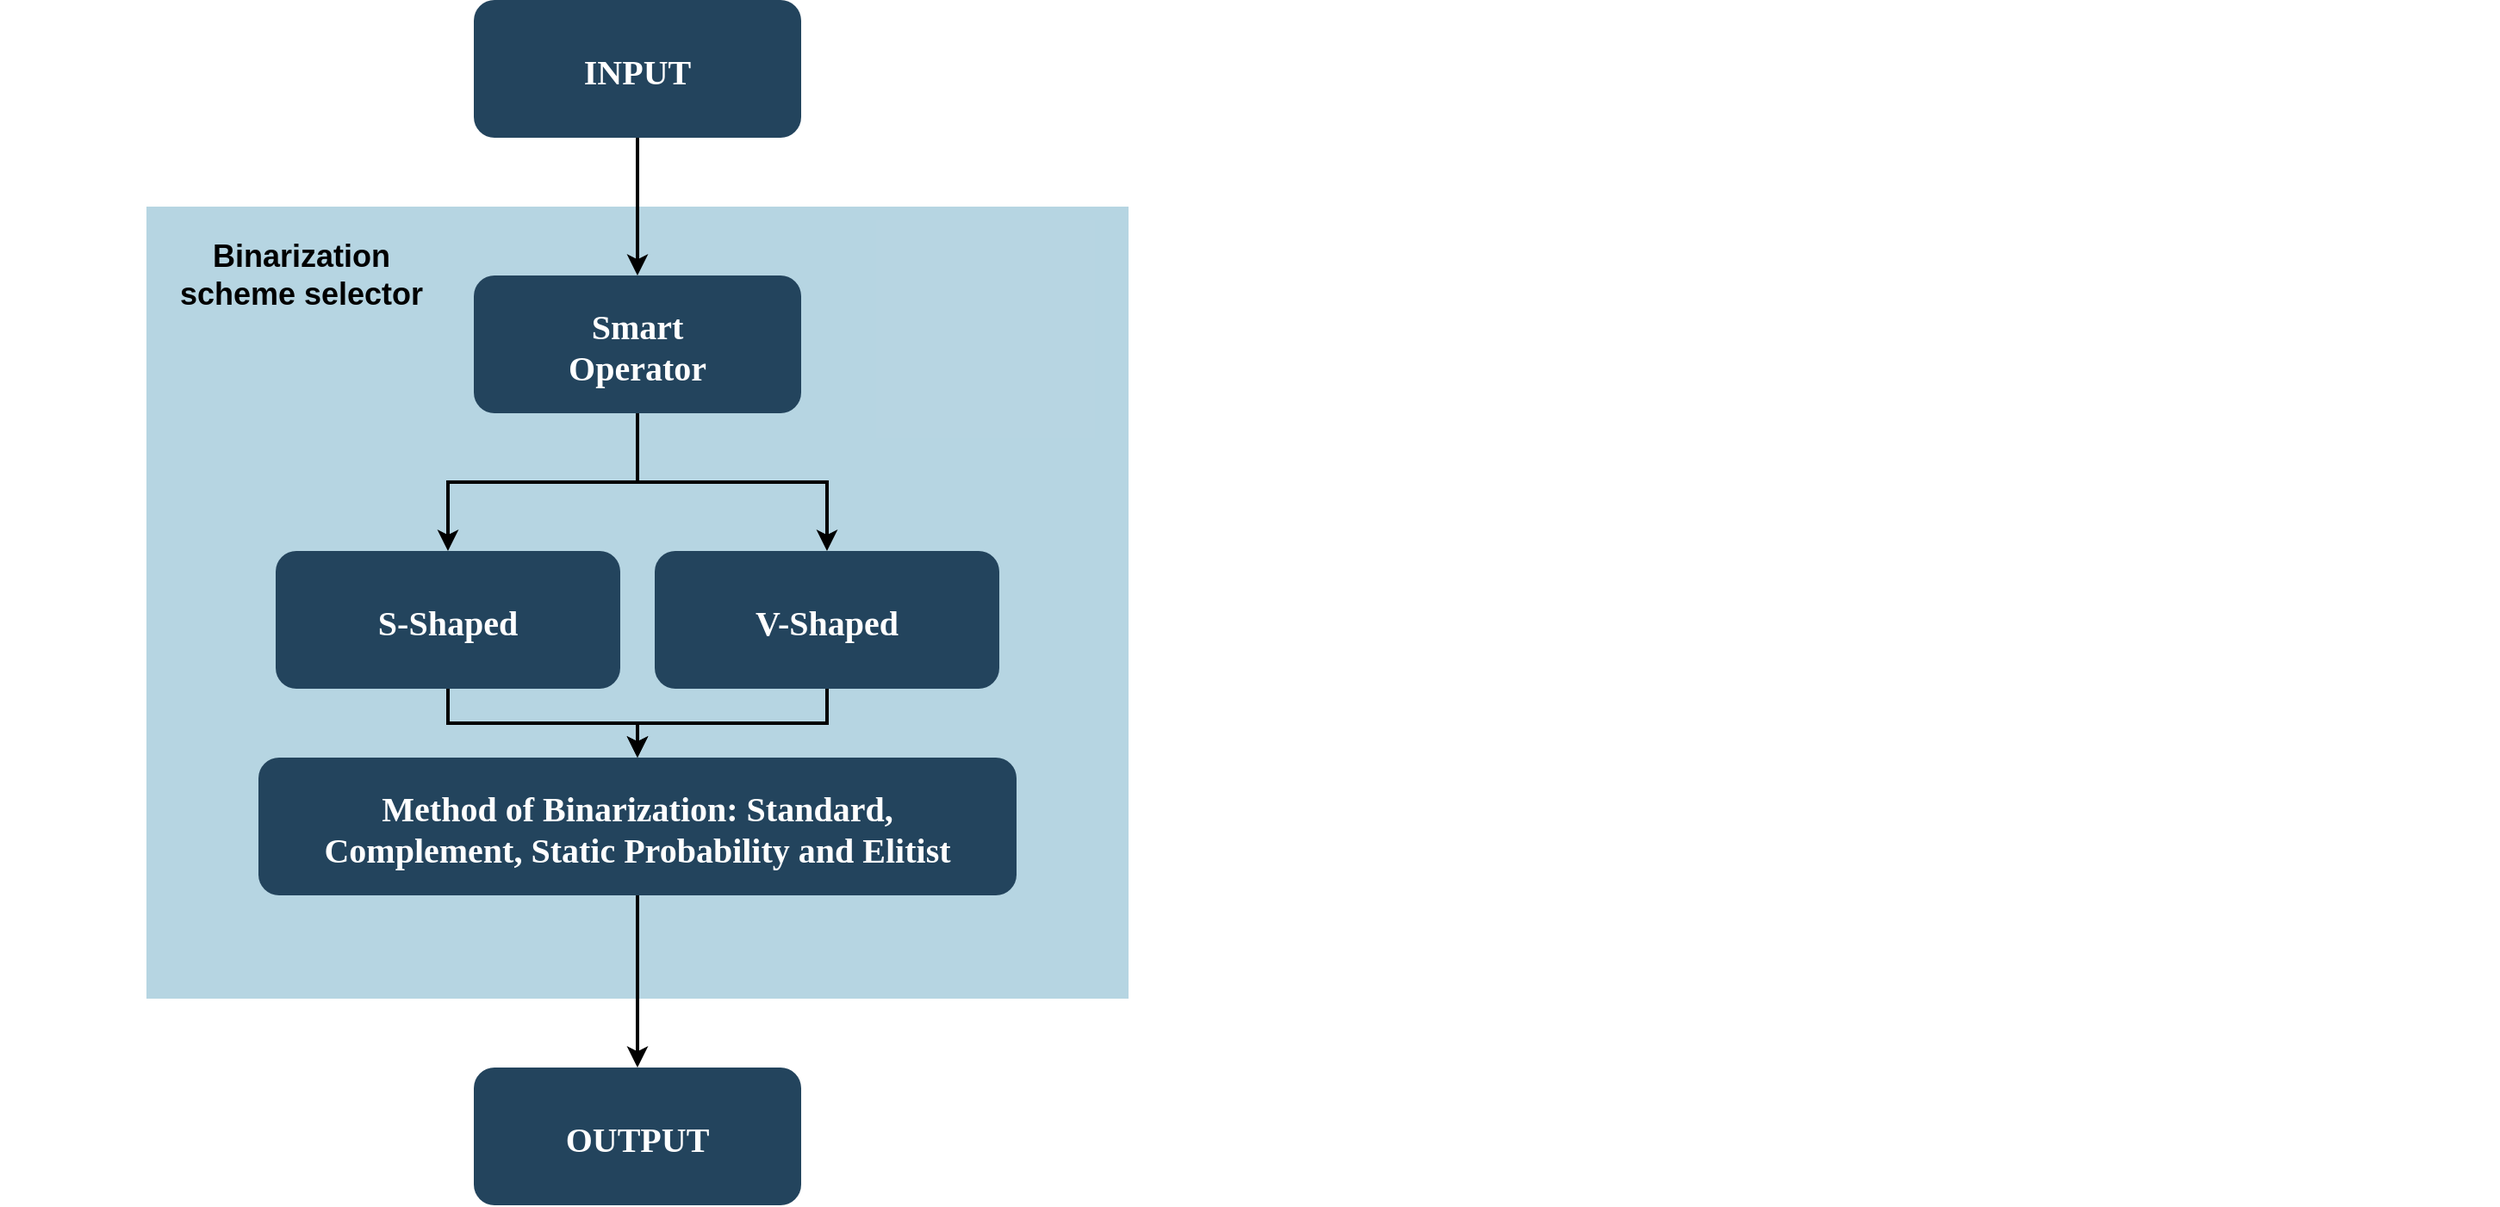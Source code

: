 <mxfile version="14.5.3" type="github">
  <diagram name="Page-1" id="2c0d36ab-eaac-3732-788b-9136903baeff">
    <mxGraphModel dx="1422" dy="762" grid="1" gridSize="10" guides="1" tooltips="1" connect="1" arrows="1" fold="1" page="1" pageScale="1.5" pageWidth="500" pageHeight="500" background="#ffffff" math="0" shadow="0">
      <root>
        <mxCell id="0" />
        <mxCell id="1" parent="0" />
        <mxCell id="wvX458b5Liu1xApsOVez-122" value="" style="group" parent="1" vertex="1" connectable="0">
          <mxGeometry x="25" y="25" width="1450" height="700" as="geometry" />
        </mxCell>
        <mxCell id="122" value="" style="fillColor=#10739E;strokeColor=none;opacity=30;" parent="wvX458b5Liu1xApsOVez-122" vertex="1">
          <mxGeometry x="85" y="120" width="570" height="460" as="geometry" />
        </mxCell>
        <mxCell id="f8rjbwAVU_jTXdxaiKcW-122" style="edgeStyle=orthogonalEdgeStyle;rounded=0;orthogonalLoop=1;jettySize=auto;html=1;strokeWidth=2;" edge="1" parent="wvX458b5Liu1xApsOVez-122" source="2" target="12">
          <mxGeometry relative="1" as="geometry" />
        </mxCell>
        <mxCell id="f8rjbwAVU_jTXdxaiKcW-123" style="edgeStyle=orthogonalEdgeStyle;rounded=0;orthogonalLoop=1;jettySize=auto;html=1;strokeWidth=2;" edge="1" parent="wvX458b5Liu1xApsOVez-122" source="2" target="13">
          <mxGeometry relative="1" as="geometry" />
        </mxCell>
        <mxCell id="2" value="Smart &#xa;Operator" style="rounded=1;fillColor=#23445D;gradientColor=none;strokeColor=none;fontColor=#FFFFFF;fontStyle=1;fontFamily=Tahoma;fontSize=20;" parent="wvX458b5Liu1xApsOVez-122" vertex="1">
          <mxGeometry x="275" y="160" width="190" height="80" as="geometry" />
        </mxCell>
        <mxCell id="12" value="V-Shaped" style="rounded=1;fillColor=#23445D;gradientColor=none;strokeColor=none;fontColor=#FFFFFF;fontStyle=1;fontFamily=Tahoma;fontSize=20;" parent="wvX458b5Liu1xApsOVez-122" vertex="1">
          <mxGeometry x="380" y="320" width="200" height="80" as="geometry" />
        </mxCell>
        <mxCell id="c1DR4I_trHWYi7E3A0Q3-143" style="edgeStyle=orthogonalEdgeStyle;rounded=0;orthogonalLoop=1;jettySize=auto;html=1;exitX=0.5;exitY=1;exitDx=0;exitDy=0;strokeWidth=2;entryX=0.5;entryY=0;entryDx=0;entryDy=0;" parent="wvX458b5Liu1xApsOVez-122" source="13" edge="1" target="c1DR4I_trHWYi7E3A0Q3-133">
          <mxGeometry relative="1" as="geometry">
            <mxPoint x="362" y="460" as="targetPoint" />
            <Array as="points">
              <mxPoint x="260" y="420" />
              <mxPoint x="370" y="420" />
            </Array>
          </mxGeometry>
        </mxCell>
        <mxCell id="13" value="S-Shaped" style="rounded=1;fillColor=#23445D;gradientColor=none;strokeColor=none;fontColor=#FFFFFF;fontStyle=1;fontFamily=Tahoma;fontSize=20;" parent="wvX458b5Liu1xApsOVez-122" vertex="1">
          <mxGeometry x="160" y="320" width="200" height="80" as="geometry" />
        </mxCell>
        <mxCell id="c1DR4I_trHWYi7E3A0Q3-125" style="edgeStyle=orthogonalEdgeStyle;rounded=0;orthogonalLoop=1;jettySize=auto;html=1;exitX=0.5;exitY=1;exitDx=0;exitDy=0;strokeWidth=2;" parent="wvX458b5Liu1xApsOVez-122" source="c1DR4I_trHWYi7E3A0Q3-123" target="2" edge="1">
          <mxGeometry relative="1" as="geometry" />
        </mxCell>
        <mxCell id="c1DR4I_trHWYi7E3A0Q3-123" value="INPUT" style="rounded=1;fillColor=#23445D;gradientColor=none;strokeColor=none;fontColor=#FFFFFF;fontStyle=1;fontFamily=Tahoma;fontSize=20;" parent="wvX458b5Liu1xApsOVez-122" vertex="1">
          <mxGeometry x="275" width="190" height="80" as="geometry" />
        </mxCell>
        <mxCell id="f8rjbwAVU_jTXdxaiKcW-124" style="edgeStyle=orthogonalEdgeStyle;rounded=0;orthogonalLoop=1;jettySize=auto;html=1;entryX=0.5;entryY=0;entryDx=0;entryDy=0;strokeWidth=2;" edge="1" parent="wvX458b5Liu1xApsOVez-122" source="c1DR4I_trHWYi7E3A0Q3-133" target="c1DR4I_trHWYi7E3A0Q3-135">
          <mxGeometry relative="1" as="geometry" />
        </mxCell>
        <mxCell id="c1DR4I_trHWYi7E3A0Q3-133" value="Method of Binarization: Standard, &#xa;Complement, Static Probability and Elitist" style="rounded=1;fillColor=#23445D;gradientColor=none;strokeColor=none;fontColor=#FFFFFF;fontStyle=1;fontFamily=Tahoma;fontSize=20;" parent="wvX458b5Liu1xApsOVez-122" vertex="1">
          <mxGeometry x="150" y="440" width="440" height="80" as="geometry" />
        </mxCell>
        <mxCell id="c1DR4I_trHWYi7E3A0Q3-142" style="edgeStyle=orthogonalEdgeStyle;rounded=0;orthogonalLoop=1;jettySize=auto;html=1;exitX=0.5;exitY=1;exitDx=0;exitDy=0;strokeWidth=2;" parent="wvX458b5Liu1xApsOVez-122" source="12" target="c1DR4I_trHWYi7E3A0Q3-133" edge="1">
          <mxGeometry relative="1" as="geometry" />
        </mxCell>
        <mxCell id="c1DR4I_trHWYi7E3A0Q3-135" value="OUTPUT" style="rounded=1;fillColor=#23445D;gradientColor=none;strokeColor=none;fontColor=#FFFFFF;fontStyle=1;fontFamily=Tahoma;fontSize=20;" parent="wvX458b5Liu1xApsOVez-122" vertex="1">
          <mxGeometry x="275" y="620" width="190" height="80" as="geometry" />
        </mxCell>
        <mxCell id="f8rjbwAVU_jTXdxaiKcW-125" value="&lt;font style=&quot;font-size: 18px&quot;&gt;&lt;b&gt;Binarization scheme selector&lt;/b&gt;&lt;/font&gt;" style="text;html=1;strokeColor=none;fillColor=none;align=center;verticalAlign=middle;whiteSpace=wrap;rounded=0;" vertex="1" parent="wvX458b5Liu1xApsOVez-122">
          <mxGeometry x="95" y="135" width="160" height="50" as="geometry" />
        </mxCell>
      </root>
    </mxGraphModel>
  </diagram>
</mxfile>

